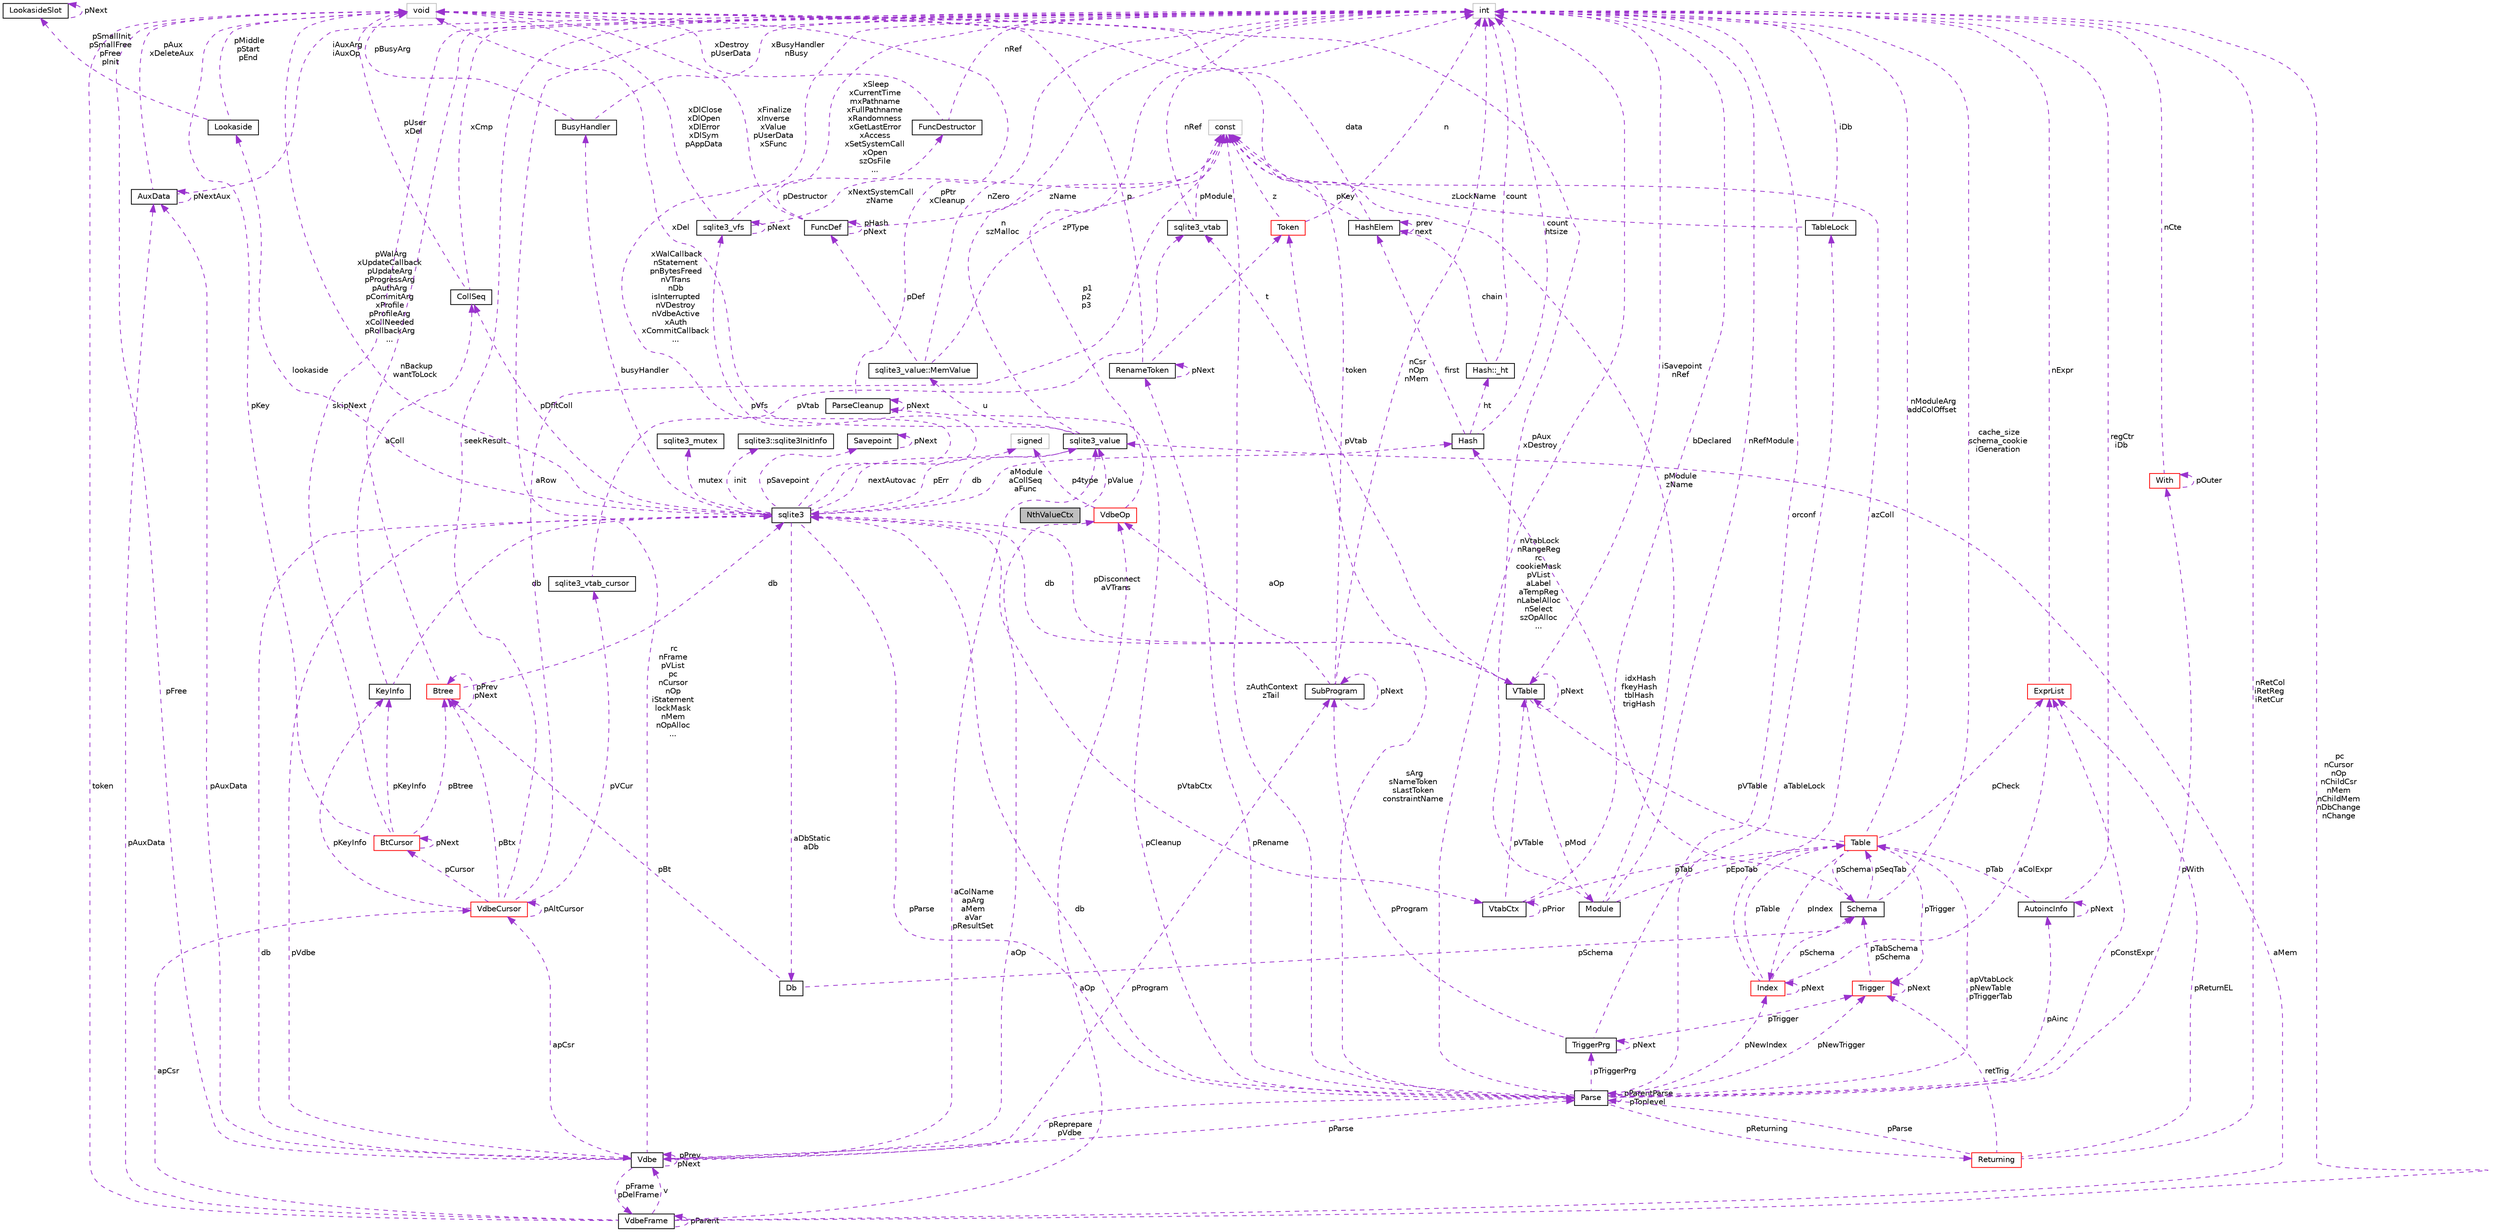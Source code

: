 digraph "NthValueCtx"
{
 // LATEX_PDF_SIZE
  edge [fontname="Helvetica",fontsize="10",labelfontname="Helvetica",labelfontsize="10"];
  node [fontname="Helvetica",fontsize="10",shape=record];
  Node1 [label="NthValueCtx",height=0.2,width=0.4,color="black", fillcolor="grey75", style="filled", fontcolor="black",tooltip=" "];
  Node2 -> Node1 [dir="back",color="darkorchid3",fontsize="10",style="dashed",label=" pValue" ,fontname="Helvetica"];
  Node2 [label="sqlite3_value",height=0.2,width=0.4,color="black", fillcolor="white", style="filled",URL="$structsqlite3__value.html",tooltip=" "];
  Node3 -> Node2 [dir="back",color="darkorchid3",fontsize="10",style="dashed",label=" db" ,fontname="Helvetica"];
  Node3 [label="sqlite3",height=0.2,width=0.4,color="black", fillcolor="white", style="filled",URL="$structsqlite3.html",tooltip=" "];
  Node4 -> Node3 [dir="back",color="darkorchid3",fontsize="10",style="dashed",label=" pVdbe" ,fontname="Helvetica"];
  Node4 [label="Vdbe",height=0.2,width=0.4,color="black", fillcolor="white", style="filled",URL="$structVdbe.html",tooltip=" "];
  Node4 -> Node4 [dir="back",color="darkorchid3",fontsize="10",style="dashed",label=" pPrev\npNext" ,fontname="Helvetica"];
  Node3 -> Node4 [dir="back",color="darkorchid3",fontsize="10",style="dashed",label=" db" ,fontname="Helvetica"];
  Node5 -> Node4 [dir="back",color="darkorchid3",fontsize="10",style="dashed",label=" pFree" ,fontname="Helvetica"];
  Node5 [label="void",height=0.2,width=0.4,color="grey75", fillcolor="white", style="filled",tooltip=" "];
  Node2 -> Node4 [dir="back",color="darkorchid3",fontsize="10",style="dashed",label=" aColName\napArg\naMem\naVar\npResultSet" ,fontname="Helvetica"];
  Node6 -> Node4 [dir="back",color="darkorchid3",fontsize="10",style="dashed",label=" pFrame\npDelFrame" ,fontname="Helvetica"];
  Node6 [label="VdbeFrame",height=0.2,width=0.4,color="black", fillcolor="white", style="filled",URL="$structVdbeFrame.html",tooltip=" "];
  Node4 -> Node6 [dir="back",color="darkorchid3",fontsize="10",style="dashed",label=" v" ,fontname="Helvetica"];
  Node5 -> Node6 [dir="back",color="darkorchid3",fontsize="10",style="dashed",label=" token" ,fontname="Helvetica"];
  Node2 -> Node6 [dir="back",color="darkorchid3",fontsize="10",style="dashed",label=" aMem" ,fontname="Helvetica"];
  Node6 -> Node6 [dir="back",color="darkorchid3",fontsize="10",style="dashed",label=" pParent" ,fontname="Helvetica"];
  Node7 -> Node6 [dir="back",color="darkorchid3",fontsize="10",style="dashed",label=" pc\nnCursor\nnOp\nnChildCsr\nnMem\nnChildMem\nnDbChange\nnChange" ,fontname="Helvetica"];
  Node7 [label="int",height=0.2,width=0.4,color="grey75", fillcolor="white", style="filled",tooltip=" "];
  Node8 -> Node6 [dir="back",color="darkorchid3",fontsize="10",style="dashed",label=" pAuxData" ,fontname="Helvetica"];
  Node8 [label="AuxData",height=0.2,width=0.4,color="black", fillcolor="white", style="filled",URL="$structAuxData.html",tooltip=" "];
  Node5 -> Node8 [dir="back",color="darkorchid3",fontsize="10",style="dashed",label=" pAux\nxDeleteAux" ,fontname="Helvetica"];
  Node7 -> Node8 [dir="back",color="darkorchid3",fontsize="10",style="dashed",label=" iAuxArg\niAuxOp" ,fontname="Helvetica"];
  Node8 -> Node8 [dir="back",color="darkorchid3",fontsize="10",style="dashed",label=" pNextAux" ,fontname="Helvetica"];
  Node9 -> Node6 [dir="back",color="darkorchid3",fontsize="10",style="dashed",label=" apCsr" ,fontname="Helvetica"];
  Node9 [label="VdbeCursor",height=0.2,width=0.4,color="red", fillcolor="white", style="filled",URL="$structVdbeCursor.html",tooltip=" "];
  Node10 -> Node9 [dir="back",color="darkorchid3",fontsize="10",style="dashed",label=" pCursor" ,fontname="Helvetica"];
  Node10 [label="BtCursor",height=0.2,width=0.4,color="red", fillcolor="white", style="filled",URL="$structBtCursor.html",tooltip=" "];
  Node10 -> Node10 [dir="back",color="darkorchid3",fontsize="10",style="dashed",label=" pNext" ,fontname="Helvetica"];
  Node5 -> Node10 [dir="back",color="darkorchid3",fontsize="10",style="dashed",label=" pKey" ,fontname="Helvetica"];
  Node7 -> Node10 [dir="back",color="darkorchid3",fontsize="10",style="dashed",label=" skipNext" ,fontname="Helvetica"];
  Node29 -> Node10 [dir="back",color="darkorchid3",fontsize="10",style="dashed",label=" pKeyInfo" ,fontname="Helvetica"];
  Node29 [label="KeyInfo",height=0.2,width=0.4,color="black", fillcolor="white", style="filled",URL="$structKeyInfo.html",tooltip=" "];
  Node3 -> Node29 [dir="back",color="darkorchid3",fontsize="10",style="dashed",label=" db" ,fontname="Helvetica"];
  Node30 -> Node29 [dir="back",color="darkorchid3",fontsize="10",style="dashed",label=" aColl" ,fontname="Helvetica"];
  Node30 [label="CollSeq",height=0.2,width=0.4,color="black", fillcolor="white", style="filled",URL="$structCollSeq.html",tooltip=" "];
  Node5 -> Node30 [dir="back",color="darkorchid3",fontsize="10",style="dashed",label=" pUser\nxDel" ,fontname="Helvetica"];
  Node7 -> Node30 [dir="back",color="darkorchid3",fontsize="10",style="dashed",label=" xCmp" ,fontname="Helvetica"];
  Node16 -> Node10 [dir="back",color="darkorchid3",fontsize="10",style="dashed",label=" pBtree" ,fontname="Helvetica"];
  Node16 [label="Btree",height=0.2,width=0.4,color="red", fillcolor="white", style="filled",URL="$structBtree.html",tooltip=" "];
  Node3 -> Node16 [dir="back",color="darkorchid3",fontsize="10",style="dashed",label=" db" ,fontname="Helvetica"];
  Node7 -> Node16 [dir="back",color="darkorchid3",fontsize="10",style="dashed",label=" nBackup\nwantToLock" ,fontname="Helvetica"];
  Node16 -> Node16 [dir="back",color="darkorchid3",fontsize="10",style="dashed",label=" pPrev\npNext" ,fontname="Helvetica"];
  Node7 -> Node9 [dir="back",color="darkorchid3",fontsize="10",style="dashed",label=" seekResult" ,fontname="Helvetica"];
  Node31 -> Node9 [dir="back",color="darkorchid3",fontsize="10",style="dashed",label=" pVCur" ,fontname="Helvetica"];
  Node31 [label="sqlite3_vtab_cursor",height=0.2,width=0.4,color="black", fillcolor="white", style="filled",URL="$structsqlite3__vtab__cursor.html",tooltip=" "];
  Node32 -> Node31 [dir="back",color="darkorchid3",fontsize="10",style="dashed",label=" pVtab" ,fontname="Helvetica"];
  Node32 [label="sqlite3_vtab",height=0.2,width=0.4,color="black", fillcolor="white", style="filled",URL="$structsqlite3__vtab.html",tooltip=" "];
  Node7 -> Node32 [dir="back",color="darkorchid3",fontsize="10",style="dashed",label=" nRef" ,fontname="Helvetica"];
  Node24 -> Node32 [dir="back",color="darkorchid3",fontsize="10",style="dashed",label=" pModule" ,fontname="Helvetica"];
  Node24 [label="const",height=0.2,width=0.4,color="grey75", fillcolor="white", style="filled",tooltip=" "];
  Node9 -> Node9 [dir="back",color="darkorchid3",fontsize="10",style="dashed",label=" pAltCursor" ,fontname="Helvetica"];
  Node29 -> Node9 [dir="back",color="darkorchid3",fontsize="10",style="dashed",label=" pKeyInfo" ,fontname="Helvetica"];
  Node16 -> Node9 [dir="back",color="darkorchid3",fontsize="10",style="dashed",label=" pBtx" ,fontname="Helvetica"];
  Node24 -> Node9 [dir="back",color="darkorchid3",fontsize="10",style="dashed",label=" aRow" ,fontname="Helvetica"];
  Node43 -> Node6 [dir="back",color="darkorchid3",fontsize="10",style="dashed",label=" aOp" ,fontname="Helvetica"];
  Node43 [label="VdbeOp",height=0.2,width=0.4,color="red", fillcolor="white", style="filled",URL="$structVdbeOp.html",tooltip=" "];
  Node7 -> Node43 [dir="back",color="darkorchid3",fontsize="10",style="dashed",label=" p1\np2\np3" ,fontname="Helvetica"];
  Node78 -> Node43 [dir="back",color="darkorchid3",fontsize="10",style="dashed",label=" p4type" ,fontname="Helvetica"];
  Node78 [label="signed",height=0.2,width=0.4,color="grey75", fillcolor="white", style="filled",tooltip=" "];
  Node7 -> Node4 [dir="back",color="darkorchid3",fontsize="10",style="dashed",label=" rc\nnFrame\npVList\npc\nnCursor\nnOp\niStatement\nlockMask\nnMem\nnOpAlloc\n..." ,fontname="Helvetica"];
  Node8 -> Node4 [dir="back",color="darkorchid3",fontsize="10",style="dashed",label=" pAuxData" ,fontname="Helvetica"];
  Node76 -> Node4 [dir="back",color="darkorchid3",fontsize="10",style="dashed",label=" pProgram" ,fontname="Helvetica"];
  Node76 [label="SubProgram",height=0.2,width=0.4,color="black", fillcolor="white", style="filled",URL="$structSubProgram.html",tooltip=" "];
  Node5 -> Node76 [dir="back",color="darkorchid3",fontsize="10",style="dashed",label=" token" ,fontname="Helvetica"];
  Node7 -> Node76 [dir="back",color="darkorchid3",fontsize="10",style="dashed",label=" nCsr\nnOp\nnMem" ,fontname="Helvetica"];
  Node76 -> Node76 [dir="back",color="darkorchid3",fontsize="10",style="dashed",label=" pNext" ,fontname="Helvetica"];
  Node43 -> Node76 [dir="back",color="darkorchid3",fontsize="10",style="dashed",label=" aOp" ,fontname="Helvetica"];
  Node9 -> Node4 [dir="back",color="darkorchid3",fontsize="10",style="dashed",label=" apCsr" ,fontname="Helvetica"];
  Node79 -> Node4 [dir="back",color="darkorchid3",fontsize="10",style="dashed",label=" pParse" ,fontname="Helvetica"];
  Node79 [label="Parse",height=0.2,width=0.4,color="black", fillcolor="white", style="filled",URL="$structParse.html",tooltip=" "];
  Node4 -> Node79 [dir="back",color="darkorchid3",fontsize="10",style="dashed",label=" pReprepare\npVdbe" ,fontname="Helvetica"];
  Node3 -> Node79 [dir="back",color="darkorchid3",fontsize="10",style="dashed",label=" db" ,fontname="Helvetica"];
  Node80 -> Node79 [dir="back",color="darkorchid3",fontsize="10",style="dashed",label=" pCleanup" ,fontname="Helvetica"];
  Node80 [label="ParseCleanup",height=0.2,width=0.4,color="black", fillcolor="white", style="filled",URL="$structParseCleanup.html",tooltip=" "];
  Node80 -> Node80 [dir="back",color="darkorchid3",fontsize="10",style="dashed",label=" pNext" ,fontname="Helvetica"];
  Node5 -> Node80 [dir="back",color="darkorchid3",fontsize="10",style="dashed",label=" pPtr\nxCleanup" ,fontname="Helvetica"];
  Node81 -> Node79 [dir="back",color="darkorchid3",fontsize="10",style="dashed",label=" aTableLock" ,fontname="Helvetica"];
  Node81 [label="TableLock",height=0.2,width=0.4,color="black", fillcolor="white", style="filled",URL="$structTableLock.html",tooltip=" "];
  Node7 -> Node81 [dir="back",color="darkorchid3",fontsize="10",style="dashed",label=" iDb" ,fontname="Helvetica"];
  Node24 -> Node81 [dir="back",color="darkorchid3",fontsize="10",style="dashed",label=" zLockName" ,fontname="Helvetica"];
  Node82 -> Node79 [dir="back",color="darkorchid3",fontsize="10",style="dashed",label=" sArg\nsNameToken\nsLastToken\nconstraintName" ,fontname="Helvetica"];
  Node82 [label="Token",height=0.2,width=0.4,color="red", fillcolor="white", style="filled",URL="$classToken.html",tooltip=" "];
  Node7 -> Node82 [dir="back",color="darkorchid3",fontsize="10",style="dashed",label=" n" ,fontname="Helvetica"];
  Node24 -> Node82 [dir="back",color="darkorchid3",fontsize="10",style="dashed",label=" z" ,fontname="Helvetica"];
  Node62 -> Node79 [dir="back",color="darkorchid3",fontsize="10",style="dashed",label=" pWith" ,fontname="Helvetica"];
  Node62 [label="With",height=0.2,width=0.4,color="red", fillcolor="white", style="filled",URL="$structWith.html",tooltip=" "];
  Node62 -> Node62 [dir="back",color="darkorchid3",fontsize="10",style="dashed",label=" pOuter" ,fontname="Helvetica"];
  Node7 -> Node62 [dir="back",color="darkorchid3",fontsize="10",style="dashed",label=" nCte" ,fontname="Helvetica"];
  Node7 -> Node79 [dir="back",color="darkorchid3",fontsize="10",style="dashed",label=" nVtabLock\nnRangeReg\nrc\ncookieMask\npVList\naLabel\naTempReg\nnLabelAlloc\nnSelect\nszOpAlloc\n..." ,fontname="Helvetica"];
  Node47 -> Node79 [dir="back",color="darkorchid3",fontsize="10",style="dashed",label=" apVtabLock\npNewTable\npTriggerTab" ,fontname="Helvetica"];
  Node47 [label="Table",height=0.2,width=0.4,color="red", fillcolor="white", style="filled",URL="$structTable.html",tooltip=" "];
  Node48 -> Node47 [dir="back",color="darkorchid3",fontsize="10",style="dashed",label=" pSchema" ,fontname="Helvetica"];
  Node48 [label="Schema",height=0.2,width=0.4,color="black", fillcolor="white", style="filled",URL="$structSchema.html",tooltip=" "];
  Node7 -> Node48 [dir="back",color="darkorchid3",fontsize="10",style="dashed",label=" cache_size\nschema_cookie\niGeneration" ,fontname="Helvetica"];
  Node47 -> Node48 [dir="back",color="darkorchid3",fontsize="10",style="dashed",label=" pSeqTab" ,fontname="Helvetica"];
  Node49 -> Node48 [dir="back",color="darkorchid3",fontsize="10",style="dashed",label=" idxHash\nfkeyHash\ntblHash\ntrigHash" ,fontname="Helvetica"];
  Node49 [label="Hash",height=0.2,width=0.4,color="black", fillcolor="white", style="filled",URL="$structHash.html",tooltip=" "];
  Node50 -> Node49 [dir="back",color="darkorchid3",fontsize="10",style="dashed",label=" ht" ,fontname="Helvetica"];
  Node50 [label="Hash::_ht",height=0.2,width=0.4,color="black", fillcolor="white", style="filled",URL="$structHash_1_1__ht.html",tooltip=" "];
  Node7 -> Node50 [dir="back",color="darkorchid3",fontsize="10",style="dashed",label=" count" ,fontname="Helvetica"];
  Node51 -> Node50 [dir="back",color="darkorchid3",fontsize="10",style="dashed",label=" chain" ,fontname="Helvetica"];
  Node51 [label="HashElem",height=0.2,width=0.4,color="black", fillcolor="white", style="filled",URL="$structHashElem.html",tooltip=" "];
  Node5 -> Node51 [dir="back",color="darkorchid3",fontsize="10",style="dashed",label=" data" ,fontname="Helvetica"];
  Node51 -> Node51 [dir="back",color="darkorchid3",fontsize="10",style="dashed",label=" prev\nnext" ,fontname="Helvetica"];
  Node24 -> Node51 [dir="back",color="darkorchid3",fontsize="10",style="dashed",label=" pKey" ,fontname="Helvetica"];
  Node7 -> Node49 [dir="back",color="darkorchid3",fontsize="10",style="dashed",label=" count\nhtsize" ,fontname="Helvetica"];
  Node51 -> Node49 [dir="back",color="darkorchid3",fontsize="10",style="dashed",label=" first" ,fontname="Helvetica"];
  Node45 -> Node47 [dir="back",color="darkorchid3",fontsize="10",style="dashed",label=" pVTable" ,fontname="Helvetica"];
  Node45 [label="VTable",height=0.2,width=0.4,color="black", fillcolor="white", style="filled",URL="$structVTable.html",tooltip=" "];
  Node3 -> Node45 [dir="back",color="darkorchid3",fontsize="10",style="dashed",label=" db" ,fontname="Helvetica"];
  Node45 -> Node45 [dir="back",color="darkorchid3",fontsize="10",style="dashed",label=" pNext" ,fontname="Helvetica"];
  Node7 -> Node45 [dir="back",color="darkorchid3",fontsize="10",style="dashed",label=" iSavepoint\nnRef" ,fontname="Helvetica"];
  Node46 -> Node45 [dir="back",color="darkorchid3",fontsize="10",style="dashed",label=" pMod" ,fontname="Helvetica"];
  Node46 [label="Module",height=0.2,width=0.4,color="black", fillcolor="white", style="filled",URL="$structModule.html",tooltip=" "];
  Node5 -> Node46 [dir="back",color="darkorchid3",fontsize="10",style="dashed",label=" pAux\nxDestroy" ,fontname="Helvetica"];
  Node7 -> Node46 [dir="back",color="darkorchid3",fontsize="10",style="dashed",label=" nRefModule" ,fontname="Helvetica"];
  Node47 -> Node46 [dir="back",color="darkorchid3",fontsize="10",style="dashed",label=" pEpoTab" ,fontname="Helvetica"];
  Node24 -> Node46 [dir="back",color="darkorchid3",fontsize="10",style="dashed",label=" pModule\nzName" ,fontname="Helvetica"];
  Node32 -> Node45 [dir="back",color="darkorchid3",fontsize="10",style="dashed",label=" pVtab" ,fontname="Helvetica"];
  Node7 -> Node47 [dir="back",color="darkorchid3",fontsize="10",style="dashed",label=" nModuleArg\naddColOffset" ,fontname="Helvetica"];
  Node73 -> Node47 [dir="back",color="darkorchid3",fontsize="10",style="dashed",label=" pTrigger" ,fontname="Helvetica"];
  Node73 [label="Trigger",height=0.2,width=0.4,color="red", fillcolor="white", style="filled",URL="$structTrigger.html",tooltip=" "];
  Node48 -> Node73 [dir="back",color="darkorchid3",fontsize="10",style="dashed",label=" pTabSchema\npSchema" ,fontname="Helvetica"];
  Node73 -> Node73 [dir="back",color="darkorchid3",fontsize="10",style="dashed",label=" pNext" ,fontname="Helvetica"];
  Node59 -> Node47 [dir="back",color="darkorchid3",fontsize="10",style="dashed",label=" pCheck" ,fontname="Helvetica"];
  Node59 [label="ExprList",height=0.2,width=0.4,color="red", fillcolor="white", style="filled",URL="$structExprList.html",tooltip=" "];
  Node7 -> Node59 [dir="back",color="darkorchid3",fontsize="10",style="dashed",label=" nExpr" ,fontname="Helvetica"];
  Node69 -> Node47 [dir="back",color="darkorchid3",fontsize="10",style="dashed",label=" pIndex" ,fontname="Helvetica"];
  Node69 [label="Index",height=0.2,width=0.4,color="red", fillcolor="white", style="filled",URL="$structIndex.html",tooltip=" "];
  Node48 -> Node69 [dir="back",color="darkorchid3",fontsize="10",style="dashed",label=" pSchema" ,fontname="Helvetica"];
  Node47 -> Node69 [dir="back",color="darkorchid3",fontsize="10",style="dashed",label=" pTable" ,fontname="Helvetica"];
  Node59 -> Node69 [dir="back",color="darkorchid3",fontsize="10",style="dashed",label=" aColExpr" ,fontname="Helvetica"];
  Node24 -> Node69 [dir="back",color="darkorchid3",fontsize="10",style="dashed",label=" azColl" ,fontname="Helvetica"];
  Node69 -> Node69 [dir="back",color="darkorchid3",fontsize="10",style="dashed",label=" pNext" ,fontname="Helvetica"];
  Node73 -> Node79 [dir="back",color="darkorchid3",fontsize="10",style="dashed",label=" pNewTrigger" ,fontname="Helvetica"];
  Node96 -> Node79 [dir="back",color="darkorchid3",fontsize="10",style="dashed",label=" pTriggerPrg" ,fontname="Helvetica"];
  Node96 [label="TriggerPrg",height=0.2,width=0.4,color="black", fillcolor="white", style="filled",URL="$structTriggerPrg.html",tooltip=" "];
  Node7 -> Node96 [dir="back",color="darkorchid3",fontsize="10",style="dashed",label=" orconf" ,fontname="Helvetica"];
  Node76 -> Node96 [dir="back",color="darkorchid3",fontsize="10",style="dashed",label=" pProgram" ,fontname="Helvetica"];
  Node73 -> Node96 [dir="back",color="darkorchid3",fontsize="10",style="dashed",label=" pTrigger" ,fontname="Helvetica"];
  Node96 -> Node96 [dir="back",color="darkorchid3",fontsize="10",style="dashed",label=" pNext" ,fontname="Helvetica"];
  Node97 -> Node79 [dir="back",color="darkorchid3",fontsize="10",style="dashed",label=" pRename" ,fontname="Helvetica"];
  Node97 [label="RenameToken",height=0.2,width=0.4,color="black", fillcolor="white", style="filled",URL="$structRenameToken.html",tooltip=" "];
  Node82 -> Node97 [dir="back",color="darkorchid3",fontsize="10",style="dashed",label=" t" ,fontname="Helvetica"];
  Node5 -> Node97 [dir="back",color="darkorchid3",fontsize="10",style="dashed",label=" p" ,fontname="Helvetica"];
  Node97 -> Node97 [dir="back",color="darkorchid3",fontsize="10",style="dashed",label=" pNext" ,fontname="Helvetica"];
  Node69 -> Node79 [dir="back",color="darkorchid3",fontsize="10",style="dashed",label=" pNewIndex" ,fontname="Helvetica"];
  Node24 -> Node79 [dir="back",color="darkorchid3",fontsize="10",style="dashed",label=" zAuthContext\nzTail" ,fontname="Helvetica"];
  Node98 -> Node79 [dir="back",color="darkorchid3",fontsize="10",style="dashed",label=" pReturning" ,fontname="Helvetica"];
  Node98 [label="Returning",height=0.2,width=0.4,color="red", fillcolor="white", style="filled",URL="$structReturning.html",tooltip=" "];
  Node7 -> Node98 [dir="back",color="darkorchid3",fontsize="10",style="dashed",label=" nRetCol\niRetReg\niRetCur" ,fontname="Helvetica"];
  Node73 -> Node98 [dir="back",color="darkorchid3",fontsize="10",style="dashed",label=" retTrig" ,fontname="Helvetica"];
  Node59 -> Node98 [dir="back",color="darkorchid3",fontsize="10",style="dashed",label=" pReturnEL" ,fontname="Helvetica"];
  Node79 -> Node98 [dir="back",color="darkorchid3",fontsize="10",style="dashed",label=" pParse" ,fontname="Helvetica"];
  Node99 -> Node79 [dir="back",color="darkorchid3",fontsize="10",style="dashed",label=" pAinc" ,fontname="Helvetica"];
  Node99 [label="AutoincInfo",height=0.2,width=0.4,color="black", fillcolor="white", style="filled",URL="$structAutoincInfo.html",tooltip=" "];
  Node7 -> Node99 [dir="back",color="darkorchid3",fontsize="10",style="dashed",label=" regCtr\niDb" ,fontname="Helvetica"];
  Node47 -> Node99 [dir="back",color="darkorchid3",fontsize="10",style="dashed",label=" pTab" ,fontname="Helvetica"];
  Node99 -> Node99 [dir="back",color="darkorchid3",fontsize="10",style="dashed",label=" pNext" ,fontname="Helvetica"];
  Node59 -> Node79 [dir="back",color="darkorchid3",fontsize="10",style="dashed",label=" pConstExpr" ,fontname="Helvetica"];
  Node79 -> Node79 [dir="back",color="darkorchid3",fontsize="10",style="dashed",label=" pParentParse\npToplevel" ,fontname="Helvetica"];
  Node43 -> Node4 [dir="back",color="darkorchid3",fontsize="10",style="dashed",label=" aOp" ,fontname="Helvetica"];
  Node100 -> Node3 [dir="back",color="darkorchid3",fontsize="10",style="dashed",label=" pSavepoint" ,fontname="Helvetica"];
  Node100 [label="Savepoint",height=0.2,width=0.4,color="black", fillcolor="white", style="filled",URL="$structSavepoint.html",tooltip=" "];
  Node100 -> Node100 [dir="back",color="darkorchid3",fontsize="10",style="dashed",label=" pNext" ,fontname="Helvetica"];
  Node5 -> Node3 [dir="back",color="darkorchid3",fontsize="10",style="dashed",label=" pWalArg\nxUpdateCallback\npUpdateArg\npProgressArg\npAuthArg\npCommitArg\nxProfile\npProfileArg\nxCollNeeded\npRollbackArg\n..." ,fontname="Helvetica"];
  Node101 -> Node3 [dir="back",color="darkorchid3",fontsize="10",style="dashed",label=" lookaside" ,fontname="Helvetica"];
  Node101 [label="Lookaside",height=0.2,width=0.4,color="black", fillcolor="white", style="filled",URL="$structLookaside.html",tooltip=" "];
  Node5 -> Node101 [dir="back",color="darkorchid3",fontsize="10",style="dashed",label=" pMiddle\npStart\npEnd" ,fontname="Helvetica"];
  Node102 -> Node101 [dir="back",color="darkorchid3",fontsize="10",style="dashed",label=" pSmallInit\npSmallFree\npFree\npInit" ,fontname="Helvetica"];
  Node102 [label="LookasideSlot",height=0.2,width=0.4,color="black", fillcolor="white", style="filled",URL="$structLookasideSlot.html",tooltip=" "];
  Node102 -> Node102 [dir="back",color="darkorchid3",fontsize="10",style="dashed",label=" pNext" ,fontname="Helvetica"];
  Node2 -> Node3 [dir="back",color="darkorchid3",fontsize="10",style="dashed",label=" pErr" ,fontname="Helvetica"];
  Node14 -> Node3 [dir="back",color="darkorchid3",fontsize="10",style="dashed",label=" mutex" ,fontname="Helvetica"];
  Node14 [label="sqlite3_mutex",height=0.2,width=0.4,color="black", fillcolor="white", style="filled",URL="$structsqlite3__mutex.html",tooltip=" "];
  Node25 -> Node3 [dir="back",color="darkorchid3",fontsize="10",style="dashed",label=" pVfs" ,fontname="Helvetica"];
  Node25 [label="sqlite3_vfs",height=0.2,width=0.4,color="black", fillcolor="white", style="filled",URL="$structsqlite3__vfs.html",tooltip=" "];
  Node5 -> Node25 [dir="back",color="darkorchid3",fontsize="10",style="dashed",label=" xDlClose\nxDlOpen\nxDlError\nxDlSym\npAppData" ,fontname="Helvetica"];
  Node25 -> Node25 [dir="back",color="darkorchid3",fontsize="10",style="dashed",label=" pNext" ,fontname="Helvetica"];
  Node7 -> Node25 [dir="back",color="darkorchid3",fontsize="10",style="dashed",label=" xSleep\nxCurrentTime\nmxPathname\nxFullPathname\nxRandomness\nxGetLastError\nxAccess\nxSetSystemCall\nxOpen\nszOsFile\n..." ,fontname="Helvetica"];
  Node24 -> Node25 [dir="back",color="darkorchid3",fontsize="10",style="dashed",label=" xNextSystemCall\nzName" ,fontname="Helvetica"];
  Node103 -> Node3 [dir="back",color="darkorchid3",fontsize="10",style="dashed",label=" init" ,fontname="Helvetica"];
  Node103 [label="sqlite3::sqlite3InitInfo",height=0.2,width=0.4,color="black", fillcolor="white", style="filled",URL="$structsqlite3_1_1sqlite3InitInfo.html",tooltip=" "];
  Node104 -> Node3 [dir="back",color="darkorchid3",fontsize="10",style="dashed",label=" busyHandler" ,fontname="Helvetica"];
  Node104 [label="BusyHandler",height=0.2,width=0.4,color="black", fillcolor="white", style="filled",URL="$structBusyHandler.html",tooltip=" "];
  Node5 -> Node104 [dir="back",color="darkorchid3",fontsize="10",style="dashed",label=" pBusyArg" ,fontname="Helvetica"];
  Node7 -> Node104 [dir="back",color="darkorchid3",fontsize="10",style="dashed",label=" xBusyHandler\nnBusy" ,fontname="Helvetica"];
  Node105 -> Node3 [dir="back",color="darkorchid3",fontsize="10",style="dashed",label=" pVtabCtx" ,fontname="Helvetica"];
  Node105 [label="VtabCtx",height=0.2,width=0.4,color="black", fillcolor="white", style="filled",URL="$structVtabCtx.html",tooltip=" "];
  Node105 -> Node105 [dir="back",color="darkorchid3",fontsize="10",style="dashed",label=" pPrior" ,fontname="Helvetica"];
  Node7 -> Node105 [dir="back",color="darkorchid3",fontsize="10",style="dashed",label=" bDeclared" ,fontname="Helvetica"];
  Node45 -> Node105 [dir="back",color="darkorchid3",fontsize="10",style="dashed",label=" pVTable" ,fontname="Helvetica"];
  Node47 -> Node105 [dir="back",color="darkorchid3",fontsize="10",style="dashed",label=" pTab" ,fontname="Helvetica"];
  Node30 -> Node3 [dir="back",color="darkorchid3",fontsize="10",style="dashed",label=" pDfltColl" ,fontname="Helvetica"];
  Node45 -> Node3 [dir="back",color="darkorchid3",fontsize="10",style="dashed",label=" pDisconnect\naVTrans" ,fontname="Helvetica"];
  Node7 -> Node3 [dir="back",color="darkorchid3",fontsize="10",style="dashed",label=" xWalCallback\nnStatement\npnBytesFreed\nnVTrans\nnDb\nisInterrupted\nnVDestroy\nnVdbeActive\nxAuth\nxCommitCallback\n..." ,fontname="Helvetica"];
  Node78 -> Node3 [dir="back",color="darkorchid3",fontsize="10",style="dashed",label=" nextAutovac" ,fontname="Helvetica"];
  Node106 -> Node3 [dir="back",color="darkorchid3",fontsize="10",style="dashed",label=" aDbStatic\naDb" ,fontname="Helvetica"];
  Node106 [label="Db",height=0.2,width=0.4,color="black", fillcolor="white", style="filled",URL="$structDb.html",tooltip=" "];
  Node48 -> Node106 [dir="back",color="darkorchid3",fontsize="10",style="dashed",label=" pSchema" ,fontname="Helvetica"];
  Node16 -> Node106 [dir="back",color="darkorchid3",fontsize="10",style="dashed",label=" pBt" ,fontname="Helvetica"];
  Node49 -> Node3 [dir="back",color="darkorchid3",fontsize="10",style="dashed",label=" aModule\naCollSeq\naFunc" ,fontname="Helvetica"];
  Node79 -> Node3 [dir="back",color="darkorchid3",fontsize="10",style="dashed",label=" pParse" ,fontname="Helvetica"];
  Node5 -> Node2 [dir="back",color="darkorchid3",fontsize="10",style="dashed",label=" xDel" ,fontname="Helvetica"];
  Node107 -> Node2 [dir="back",color="darkorchid3",fontsize="10",style="dashed",label=" u" ,fontname="Helvetica"];
  Node107 [label="sqlite3_value::MemValue",height=0.2,width=0.4,color="black", fillcolor="white", style="filled",URL="$unionsqlite3__value_1_1MemValue.html",tooltip=" "];
  Node7 -> Node107 [dir="back",color="darkorchid3",fontsize="10",style="dashed",label=" nZero" ,fontname="Helvetica"];
  Node24 -> Node107 [dir="back",color="darkorchid3",fontsize="10",style="dashed",label=" zPType" ,fontname="Helvetica"];
  Node57 -> Node107 [dir="back",color="darkorchid3",fontsize="10",style="dashed",label=" pDef" ,fontname="Helvetica"];
  Node57 [label="FuncDef",height=0.2,width=0.4,color="black", fillcolor="white", style="filled",URL="$structFuncDef.html",tooltip=" "];
  Node5 -> Node57 [dir="back",color="darkorchid3",fontsize="10",style="dashed",label=" xFinalize\nxInverse\nxValue\npUserData\nxSFunc" ,fontname="Helvetica"];
  Node58 -> Node57 [dir="back",color="darkorchid3",fontsize="10",style="dashed",label=" pDestructor" ,fontname="Helvetica"];
  Node58 [label="FuncDestructor",height=0.2,width=0.4,color="black", fillcolor="white", style="filled",URL="$structFuncDestructor.html",tooltip=" "];
  Node5 -> Node58 [dir="back",color="darkorchid3",fontsize="10",style="dashed",label=" xDestroy\npUserData" ,fontname="Helvetica"];
  Node7 -> Node58 [dir="back",color="darkorchid3",fontsize="10",style="dashed",label=" nRef" ,fontname="Helvetica"];
  Node24 -> Node57 [dir="back",color="darkorchid3",fontsize="10",style="dashed",label=" zName" ,fontname="Helvetica"];
  Node57 -> Node57 [dir="back",color="darkorchid3",fontsize="10",style="dashed",label=" pHash\npNext" ,fontname="Helvetica"];
  Node7 -> Node2 [dir="back",color="darkorchid3",fontsize="10",style="dashed",label=" n\nszMalloc" ,fontname="Helvetica"];
}
